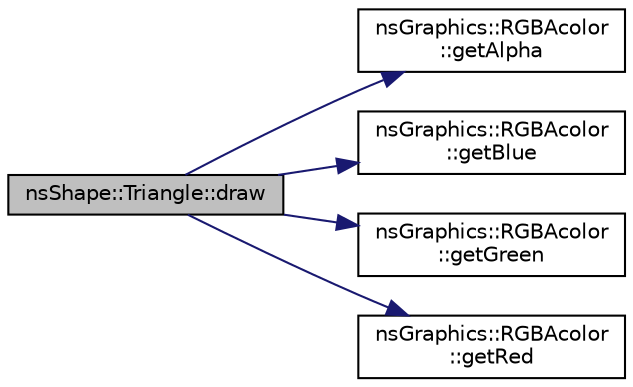 digraph "nsShape::Triangle::draw"
{
 // LATEX_PDF_SIZE
  edge [fontname="Helvetica",fontsize="10",labelfontname="Helvetica",labelfontsize="10"];
  node [fontname="Helvetica",fontsize="10",shape=record];
  rankdir="LR";
  Node1 [label="nsShape::Triangle::draw",height=0.2,width=0.4,color="black", fillcolor="grey75", style="filled", fontcolor="black",tooltip="Fonction pour afficher l'objet."];
  Node1 -> Node2 [color="midnightblue",fontsize="10",style="solid",fontname="Helvetica"];
  Node2 [label="nsGraphics::RGBAcolor\l::getAlpha",height=0.2,width=0.4,color="black", fillcolor="white", style="filled",URL="$classns_graphics_1_1_r_g_b_acolor.html#a76299c507a113e326c01fe4b0bca2b1e",tooltip="Récupère le taux de transparence."];
  Node1 -> Node3 [color="midnightblue",fontsize="10",style="solid",fontname="Helvetica"];
  Node3 [label="nsGraphics::RGBAcolor\l::getBlue",height=0.2,width=0.4,color="black", fillcolor="white", style="filled",URL="$classns_graphics_1_1_r_g_b_acolor.html#a9ac0893426cce20a177d6ea7af1d7129",tooltip="Récupère le taux de bleu."];
  Node1 -> Node4 [color="midnightblue",fontsize="10",style="solid",fontname="Helvetica"];
  Node4 [label="nsGraphics::RGBAcolor\l::getGreen",height=0.2,width=0.4,color="black", fillcolor="white", style="filled",URL="$classns_graphics_1_1_r_g_b_acolor.html#a5f2dc1550c34149fc5cbc1629b54d7e4",tooltip="Récupère le taux de vert."];
  Node1 -> Node5 [color="midnightblue",fontsize="10",style="solid",fontname="Helvetica"];
  Node5 [label="nsGraphics::RGBAcolor\l::getRed",height=0.2,width=0.4,color="black", fillcolor="white", style="filled",URL="$classns_graphics_1_1_r_g_b_acolor.html#a55e40085f904b696a0bc63aed6258b79",tooltip="Récupère le taux de rouge."];
}

